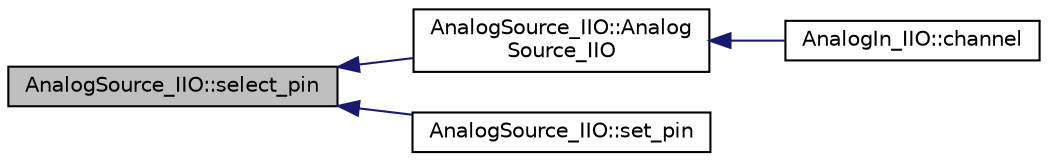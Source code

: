 digraph "AnalogSource_IIO::select_pin"
{
 // INTERACTIVE_SVG=YES
  edge [fontname="Helvetica",fontsize="10",labelfontname="Helvetica",labelfontsize="10"];
  node [fontname="Helvetica",fontsize="10",shape=record];
  rankdir="LR";
  Node1 [label="AnalogSource_IIO::select_pin",height=0.2,width=0.4,color="black", fillcolor="grey75", style="filled", fontcolor="black"];
  Node1 -> Node2 [dir="back",color="midnightblue",fontsize="10",style="solid",fontname="Helvetica"];
  Node2 [label="AnalogSource_IIO::Analog\lSource_IIO",height=0.2,width=0.4,color="black", fillcolor="white", style="filled",URL="$classAnalogSource__IIO.html#a5ae8d4e10313d76b314a54bd0209f3f5"];
  Node2 -> Node3 [dir="back",color="midnightblue",fontsize="10",style="solid",fontname="Helvetica"];
  Node3 [label="AnalogIn_IIO::channel",height=0.2,width=0.4,color="black", fillcolor="white", style="filled",URL="$classAnalogIn__IIO.html#a65afd6a3ddffce46b91e1cd5d8bc2318"];
  Node1 -> Node4 [dir="back",color="midnightblue",fontsize="10",style="solid",fontname="Helvetica"];
  Node4 [label="AnalogSource_IIO::set_pin",height=0.2,width=0.4,color="black", fillcolor="white", style="filled",URL="$classAnalogSource__IIO.html#a318541caaaae9fd9a4fb916a39064395"];
}

